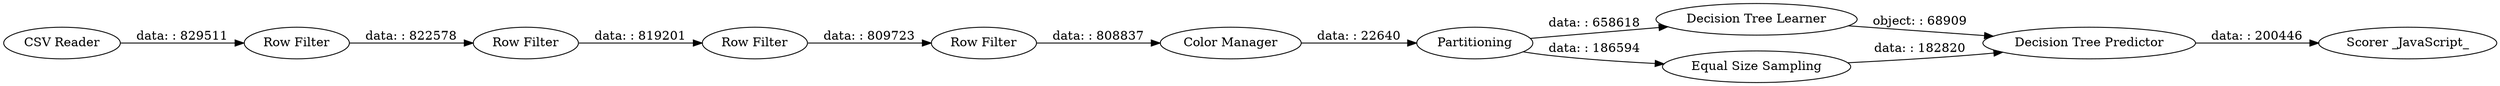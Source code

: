 digraph {
	"148680328020276420_4" [label="Row Filter"]
	"148680328020276420_2" [label="Row Filter"]
	"148680328020276420_24" [label="Color Manager"]
	"148680328020276420_15" [label="Decision Tree Predictor"]
	"148680328020276420_11" [label="Decision Tree Learner"]
	"148680328020276420_26" [label="Equal Size Sampling"]
	"148680328020276420_5" [label="Row Filter"]
	"148680328020276420_1" [label="CSV Reader"]
	"148680328020276420_27" [label="Scorer _JavaScript_"]
	"148680328020276420_3" [label="Row Filter"]
	"148680328020276420_10" [label=Partitioning]
	"148680328020276420_4" -> "148680328020276420_5" [label="data: : 809723"]
	"148680328020276420_10" -> "148680328020276420_26" [label="data: : 186594"]
	"148680328020276420_2" -> "148680328020276420_3" [label="data: : 822578"]
	"148680328020276420_5" -> "148680328020276420_24" [label="data: : 808837"]
	"148680328020276420_15" -> "148680328020276420_27" [label="data: : 200446"]
	"148680328020276420_10" -> "148680328020276420_11" [label="data: : 658618"]
	"148680328020276420_24" -> "148680328020276420_10" [label="data: : 22640"]
	"148680328020276420_26" -> "148680328020276420_15" [label="data: : 182820"]
	"148680328020276420_3" -> "148680328020276420_4" [label="data: : 819201"]
	"148680328020276420_1" -> "148680328020276420_2" [label="data: : 829511"]
	"148680328020276420_11" -> "148680328020276420_15" [label="object: : 68909"]
	rankdir=LR
}
